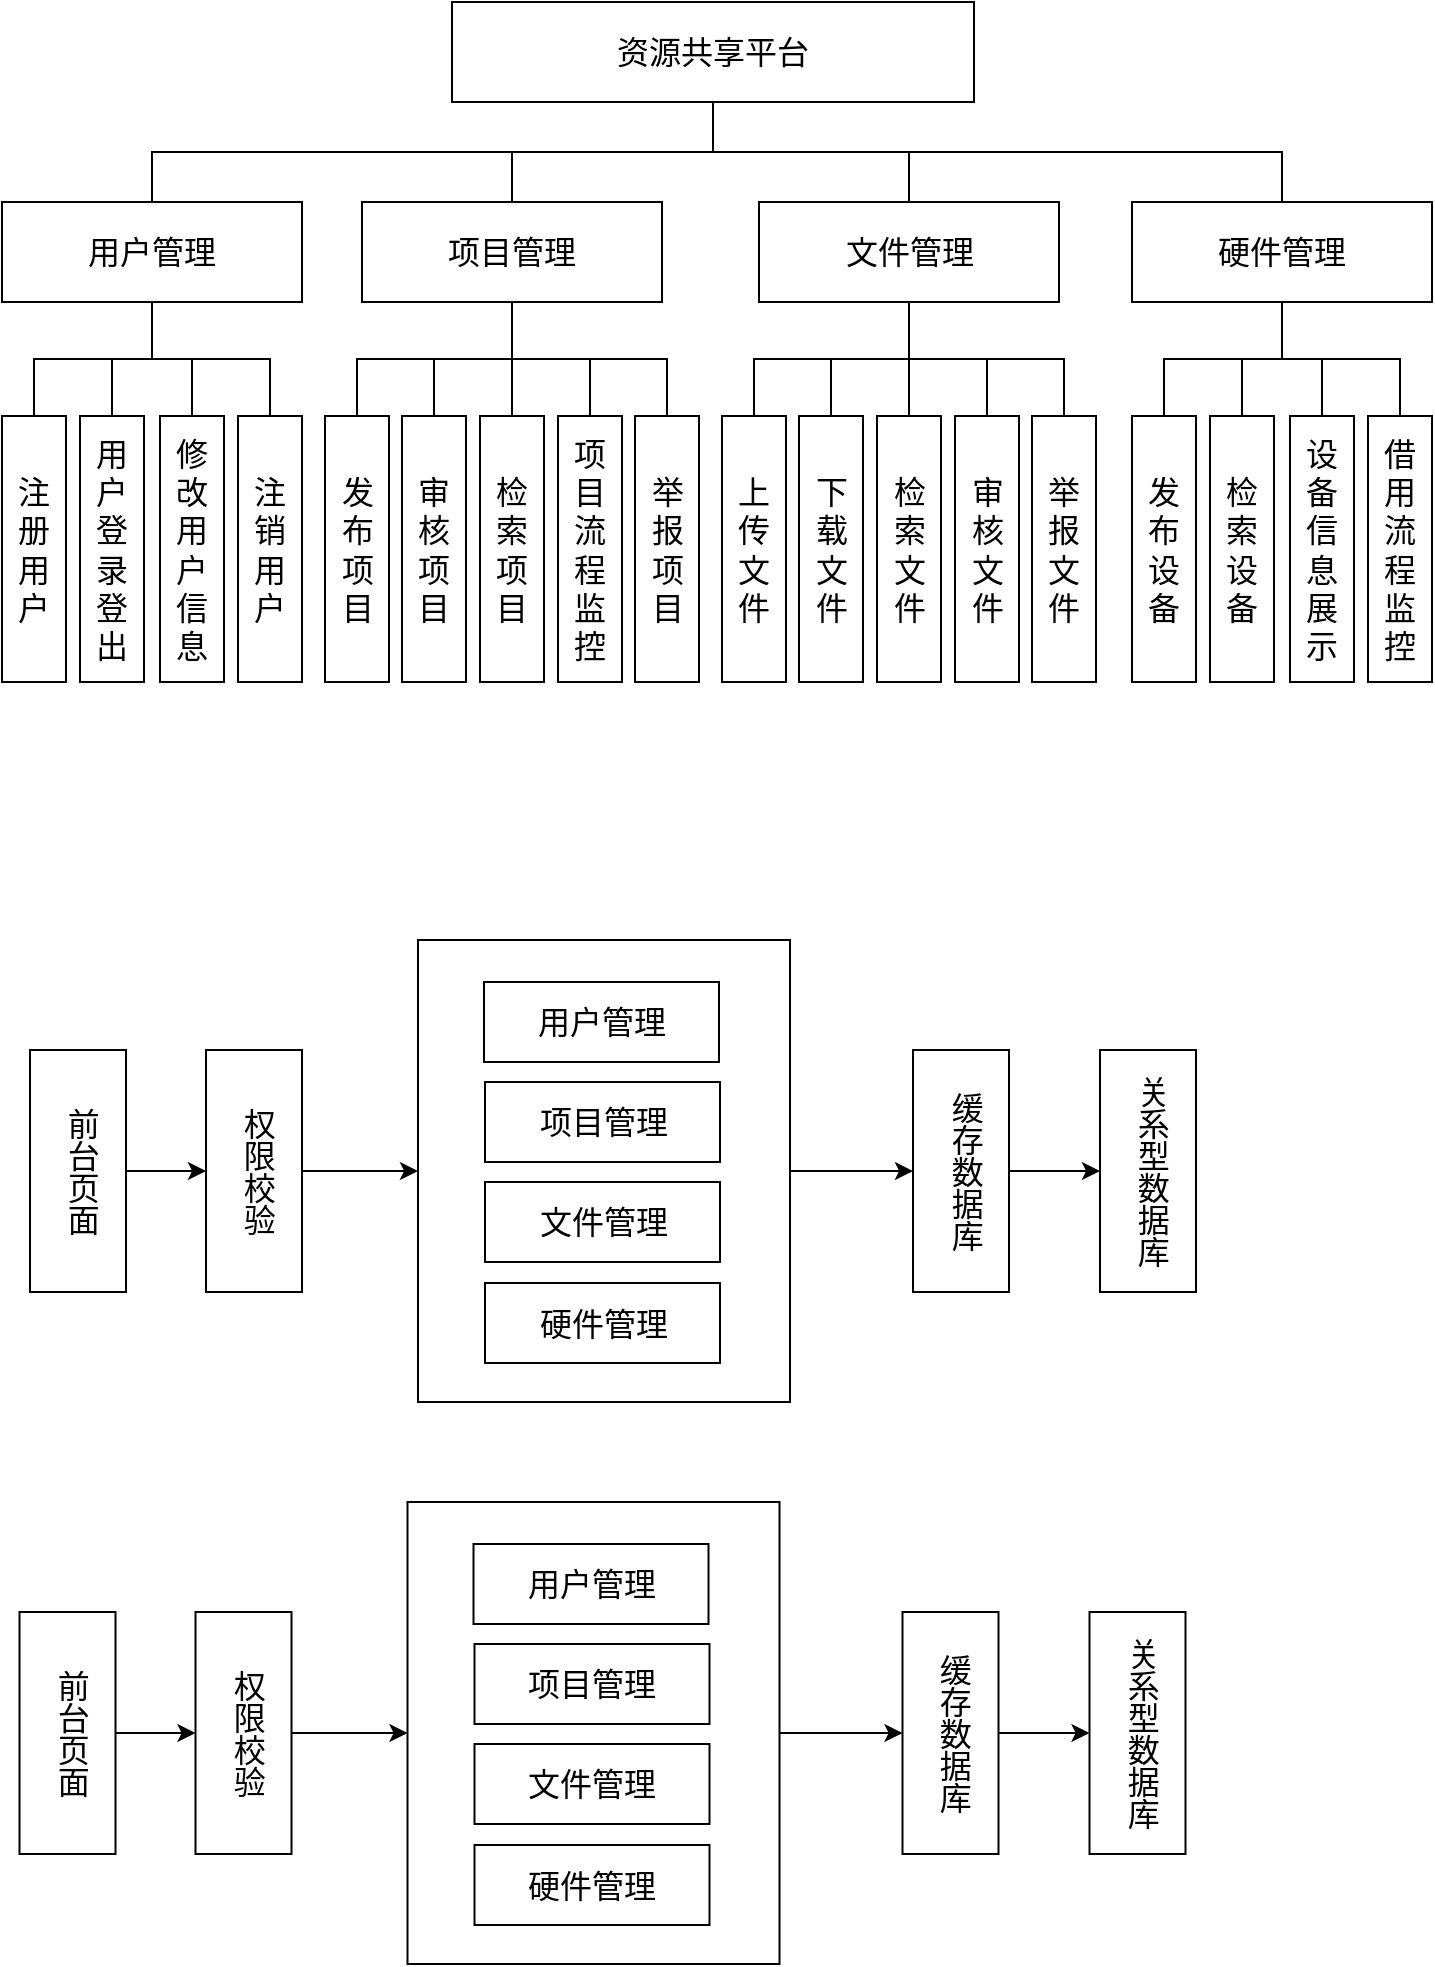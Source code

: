 <mxfile version="24.2.2" type="github">
  <diagram name="第 1 页" id="B37Alon7Snt6yuw_wCrL">
    <mxGraphModel dx="977" dy="573" grid="1" gridSize="10" guides="1" tooltips="1" connect="1" arrows="1" fold="1" page="1" pageScale="1" pageWidth="827" pageHeight="1169" math="0" shadow="0">
      <root>
        <mxCell id="0" />
        <mxCell id="1" parent="0" />
        <mxCell id="5x5rUgKwlO3JI9YjaT6--126" style="edgeStyle=orthogonalEdgeStyle;rounded=0;orthogonalLoop=1;jettySize=auto;html=1;endArrow=none;endFill=0;" parent="1" source="5x5rUgKwlO3JI9YjaT6--2" target="5x5rUgKwlO3JI9YjaT6--9" edge="1">
          <mxGeometry relative="1" as="geometry" />
        </mxCell>
        <mxCell id="5x5rUgKwlO3JI9YjaT6--127" style="edgeStyle=orthogonalEdgeStyle;rounded=0;orthogonalLoop=1;jettySize=auto;html=1;endArrow=none;endFill=0;" parent="1" source="5x5rUgKwlO3JI9YjaT6--2" target="5x5rUgKwlO3JI9YjaT6--14" edge="1">
          <mxGeometry relative="1" as="geometry" />
        </mxCell>
        <mxCell id="5x5rUgKwlO3JI9YjaT6--128" style="edgeStyle=orthogonalEdgeStyle;rounded=0;orthogonalLoop=1;jettySize=auto;html=1;endArrow=none;endFill=0;" parent="1" source="5x5rUgKwlO3JI9YjaT6--2" target="5x5rUgKwlO3JI9YjaT6--16" edge="1">
          <mxGeometry relative="1" as="geometry">
            <Array as="points">
              <mxPoint x="421" y="85" />
              <mxPoint x="705" y="85" />
            </Array>
          </mxGeometry>
        </mxCell>
        <mxCell id="5x5rUgKwlO3JI9YjaT6--129" style="edgeStyle=orthogonalEdgeStyle;rounded=0;orthogonalLoop=1;jettySize=auto;html=1;endArrow=none;endFill=0;" parent="1" source="5x5rUgKwlO3JI9YjaT6--2" target="5x5rUgKwlO3JI9YjaT6--3" edge="1">
          <mxGeometry relative="1" as="geometry">
            <Array as="points">
              <mxPoint x="421" y="85" />
              <mxPoint x="140" y="85" />
            </Array>
          </mxGeometry>
        </mxCell>
        <mxCell id="5x5rUgKwlO3JI9YjaT6--2" value="&lt;font style=&quot;font-size: 16px;&quot;&gt;资源共享平台&lt;/font&gt;" style="rounded=0;whiteSpace=wrap;html=1;" parent="1" vertex="1">
          <mxGeometry x="290" y="10" width="261" height="50" as="geometry" />
        </mxCell>
        <mxCell id="5x5rUgKwlO3JI9YjaT6--26" style="edgeStyle=orthogonalEdgeStyle;rounded=0;orthogonalLoop=1;jettySize=auto;html=1;endArrow=none;endFill=0;" parent="1" source="5x5rUgKwlO3JI9YjaT6--3" target="5x5rUgKwlO3JI9YjaT6--21" edge="1">
          <mxGeometry relative="1" as="geometry" />
        </mxCell>
        <mxCell id="5x5rUgKwlO3JI9YjaT6--27" style="edgeStyle=orthogonalEdgeStyle;rounded=0;orthogonalLoop=1;jettySize=auto;html=1;endArrow=none;endFill=0;" parent="1" source="5x5rUgKwlO3JI9YjaT6--3" target="5x5rUgKwlO3JI9YjaT6--22" edge="1">
          <mxGeometry relative="1" as="geometry" />
        </mxCell>
        <mxCell id="5x5rUgKwlO3JI9YjaT6--28" style="edgeStyle=orthogonalEdgeStyle;rounded=0;orthogonalLoop=1;jettySize=auto;html=1;endArrow=none;endFill=0;" parent="1" source="5x5rUgKwlO3JI9YjaT6--3" target="5x5rUgKwlO3JI9YjaT6--24" edge="1">
          <mxGeometry relative="1" as="geometry" />
        </mxCell>
        <mxCell id="5x5rUgKwlO3JI9YjaT6--29" style="edgeStyle=orthogonalEdgeStyle;rounded=0;orthogonalLoop=1;jettySize=auto;html=1;endArrow=none;endFill=0;" parent="1" source="5x5rUgKwlO3JI9YjaT6--3" target="5x5rUgKwlO3JI9YjaT6--25" edge="1">
          <mxGeometry relative="1" as="geometry" />
        </mxCell>
        <mxCell id="5x5rUgKwlO3JI9YjaT6--3" value="&lt;font style=&quot;font-size: 16px;&quot;&gt;用户管理&lt;/font&gt;" style="rounded=0;whiteSpace=wrap;html=1;" parent="1" vertex="1">
          <mxGeometry x="65" y="110" width="150" height="50" as="geometry" />
        </mxCell>
        <mxCell id="5x5rUgKwlO3JI9YjaT6--41" style="edgeStyle=orthogonalEdgeStyle;rounded=0;orthogonalLoop=1;jettySize=auto;html=1;endArrow=none;endFill=0;" parent="1" source="5x5rUgKwlO3JI9YjaT6--9" target="5x5rUgKwlO3JI9YjaT6--34" edge="1">
          <mxGeometry relative="1" as="geometry" />
        </mxCell>
        <mxCell id="5x5rUgKwlO3JI9YjaT6--42" style="edgeStyle=orthogonalEdgeStyle;rounded=0;orthogonalLoop=1;jettySize=auto;html=1;endArrow=none;endFill=0;" parent="1" source="5x5rUgKwlO3JI9YjaT6--9" target="5x5rUgKwlO3JI9YjaT6--33" edge="1">
          <mxGeometry relative="1" as="geometry" />
        </mxCell>
        <mxCell id="5x5rUgKwlO3JI9YjaT6--43" style="edgeStyle=orthogonalEdgeStyle;rounded=0;orthogonalLoop=1;jettySize=auto;html=1;entryX=0.5;entryY=0;entryDx=0;entryDy=0;endArrow=none;endFill=0;" parent="1" source="5x5rUgKwlO3JI9YjaT6--9" target="5x5rUgKwlO3JI9YjaT6--39" edge="1">
          <mxGeometry relative="1" as="geometry" />
        </mxCell>
        <mxCell id="5x5rUgKwlO3JI9YjaT6--44" style="edgeStyle=orthogonalEdgeStyle;rounded=0;orthogonalLoop=1;jettySize=auto;html=1;endArrow=none;endFill=0;" parent="1" source="5x5rUgKwlO3JI9YjaT6--9" target="5x5rUgKwlO3JI9YjaT6--31" edge="1">
          <mxGeometry relative="1" as="geometry" />
        </mxCell>
        <mxCell id="5x5rUgKwlO3JI9YjaT6--45" style="edgeStyle=orthogonalEdgeStyle;rounded=0;orthogonalLoop=1;jettySize=auto;html=1;endArrow=none;endFill=0;" parent="1" source="5x5rUgKwlO3JI9YjaT6--9" target="5x5rUgKwlO3JI9YjaT6--30" edge="1">
          <mxGeometry relative="1" as="geometry" />
        </mxCell>
        <mxCell id="5x5rUgKwlO3JI9YjaT6--9" value="&lt;font style=&quot;font-size: 16px;&quot;&gt;项目管理&lt;/font&gt;" style="rounded=0;whiteSpace=wrap;html=1;" parent="1" vertex="1">
          <mxGeometry x="245" y="110" width="150" height="50" as="geometry" />
        </mxCell>
        <mxCell id="5x5rUgKwlO3JI9YjaT6--57" style="edgeStyle=orthogonalEdgeStyle;rounded=0;orthogonalLoop=1;jettySize=auto;html=1;endArrow=none;endFill=0;" parent="1" source="5x5rUgKwlO3JI9YjaT6--14" target="5x5rUgKwlO3JI9YjaT6--55" edge="1">
          <mxGeometry relative="1" as="geometry" />
        </mxCell>
        <mxCell id="5x5rUgKwlO3JI9YjaT6--58" style="edgeStyle=orthogonalEdgeStyle;rounded=0;orthogonalLoop=1;jettySize=auto;html=1;entryX=0.5;entryY=0;entryDx=0;entryDy=0;endArrow=none;endFill=0;" parent="1" source="5x5rUgKwlO3JI9YjaT6--14" target="5x5rUgKwlO3JI9YjaT6--53" edge="1">
          <mxGeometry relative="1" as="geometry" />
        </mxCell>
        <mxCell id="5x5rUgKwlO3JI9YjaT6--59" style="edgeStyle=orthogonalEdgeStyle;rounded=0;orthogonalLoop=1;jettySize=auto;html=1;endArrow=none;endFill=0;" parent="1" source="5x5rUgKwlO3JI9YjaT6--14" target="5x5rUgKwlO3JI9YjaT6--52" edge="1">
          <mxGeometry relative="1" as="geometry" />
        </mxCell>
        <mxCell id="5x5rUgKwlO3JI9YjaT6--60" style="edgeStyle=orthogonalEdgeStyle;rounded=0;orthogonalLoop=1;jettySize=auto;html=1;entryX=0.5;entryY=0;entryDx=0;entryDy=0;endArrow=none;endFill=0;" parent="1" source="5x5rUgKwlO3JI9YjaT6--14" target="5x5rUgKwlO3JI9YjaT6--54" edge="1">
          <mxGeometry relative="1" as="geometry" />
        </mxCell>
        <mxCell id="5x5rUgKwlO3JI9YjaT6--61" style="edgeStyle=orthogonalEdgeStyle;rounded=0;orthogonalLoop=1;jettySize=auto;html=1;entryX=0.5;entryY=0;entryDx=0;entryDy=0;endArrow=none;endFill=0;" parent="1" source="5x5rUgKwlO3JI9YjaT6--14" target="5x5rUgKwlO3JI9YjaT6--56" edge="1">
          <mxGeometry relative="1" as="geometry" />
        </mxCell>
        <mxCell id="5x5rUgKwlO3JI9YjaT6--14" value="&lt;font style=&quot;font-size: 16px;&quot;&gt;文件管理&lt;/font&gt;" style="rounded=0;whiteSpace=wrap;html=1;" parent="1" vertex="1">
          <mxGeometry x="443.5" y="110" width="150" height="50" as="geometry" />
        </mxCell>
        <mxCell id="5x5rUgKwlO3JI9YjaT6--68" style="edgeStyle=orthogonalEdgeStyle;rounded=0;orthogonalLoop=1;jettySize=auto;html=1;endArrow=none;endFill=0;" parent="1" source="5x5rUgKwlO3JI9YjaT6--16" target="5x5rUgKwlO3JI9YjaT6--62" edge="1">
          <mxGeometry relative="1" as="geometry" />
        </mxCell>
        <mxCell id="5x5rUgKwlO3JI9YjaT6--69" style="edgeStyle=orthogonalEdgeStyle;rounded=0;orthogonalLoop=1;jettySize=auto;html=1;endArrow=none;endFill=0;" parent="1" source="5x5rUgKwlO3JI9YjaT6--16" target="5x5rUgKwlO3JI9YjaT6--63" edge="1">
          <mxGeometry relative="1" as="geometry" />
        </mxCell>
        <mxCell id="5x5rUgKwlO3JI9YjaT6--70" style="edgeStyle=orthogonalEdgeStyle;rounded=0;orthogonalLoop=1;jettySize=auto;html=1;endArrow=none;endFill=0;" parent="1" source="5x5rUgKwlO3JI9YjaT6--16" target="5x5rUgKwlO3JI9YjaT6--65" edge="1">
          <mxGeometry relative="1" as="geometry" />
        </mxCell>
        <mxCell id="5x5rUgKwlO3JI9YjaT6--71" style="edgeStyle=orthogonalEdgeStyle;rounded=0;orthogonalLoop=1;jettySize=auto;html=1;endArrow=none;endFill=0;" parent="1" source="5x5rUgKwlO3JI9YjaT6--16" target="5x5rUgKwlO3JI9YjaT6--64" edge="1">
          <mxGeometry relative="1" as="geometry" />
        </mxCell>
        <mxCell id="5x5rUgKwlO3JI9YjaT6--16" value="&lt;span style=&quot;font-size: 16px;&quot;&gt;硬件管理&lt;/span&gt;" style="rounded=0;whiteSpace=wrap;html=1;" parent="1" vertex="1">
          <mxGeometry x="630" y="110" width="150" height="50" as="geometry" />
        </mxCell>
        <mxCell id="5x5rUgKwlO3JI9YjaT6--21" value="&lt;span style=&quot;font-size: 16px;&quot;&gt;注册用户&lt;/span&gt;" style="rounded=0;whiteSpace=wrap;html=1;" parent="1" vertex="1">
          <mxGeometry x="65" y="217" width="32" height="133" as="geometry" />
        </mxCell>
        <mxCell id="5x5rUgKwlO3JI9YjaT6--22" value="&lt;span style=&quot;font-size: 16px;&quot;&gt;用户登录登出&lt;/span&gt;" style="rounded=0;whiteSpace=wrap;html=1;" parent="1" vertex="1">
          <mxGeometry x="104" y="217" width="32" height="133" as="geometry" />
        </mxCell>
        <mxCell id="5x5rUgKwlO3JI9YjaT6--24" value="&lt;span style=&quot;font-size: 16px;&quot;&gt;修改用户信息&lt;/span&gt;" style="rounded=0;whiteSpace=wrap;html=1;" parent="1" vertex="1">
          <mxGeometry x="144" y="217" width="32" height="133" as="geometry" />
        </mxCell>
        <mxCell id="5x5rUgKwlO3JI9YjaT6--25" value="&lt;span style=&quot;font-size: 16px;&quot;&gt;注销用户&lt;/span&gt;" style="rounded=0;whiteSpace=wrap;html=1;" parent="1" vertex="1">
          <mxGeometry x="183" y="217" width="32" height="133" as="geometry" />
        </mxCell>
        <mxCell id="5x5rUgKwlO3JI9YjaT6--30" value="&lt;span style=&quot;font-size: 16px;&quot;&gt;发布项目&lt;/span&gt;" style="rounded=0;whiteSpace=wrap;html=1;" parent="1" vertex="1">
          <mxGeometry x="226.5" y="217" width="32" height="133" as="geometry" />
        </mxCell>
        <mxCell id="5x5rUgKwlO3JI9YjaT6--31" value="&lt;span style=&quot;font-size: 16px;&quot;&gt;审核项目&lt;/span&gt;" style="rounded=0;whiteSpace=wrap;html=1;" parent="1" vertex="1">
          <mxGeometry x="265" y="217" width="32" height="133" as="geometry" />
        </mxCell>
        <mxCell id="5x5rUgKwlO3JI9YjaT6--33" value="&lt;span style=&quot;font-size: 16px;&quot;&gt;项目流程监控&lt;/span&gt;" style="rounded=0;whiteSpace=wrap;html=1;" parent="1" vertex="1">
          <mxGeometry x="343" y="217" width="32" height="133" as="geometry" />
        </mxCell>
        <mxCell id="5x5rUgKwlO3JI9YjaT6--34" value="&lt;span style=&quot;font-size: 16px;&quot;&gt;检索项目&lt;/span&gt;" style="rounded=0;whiteSpace=wrap;html=1;" parent="1" vertex="1">
          <mxGeometry x="304" y="217" width="32" height="133" as="geometry" />
        </mxCell>
        <mxCell id="5x5rUgKwlO3JI9YjaT6--39" value="&lt;span style=&quot;font-size: 16px;&quot;&gt;举报项目&lt;/span&gt;" style="rounded=0;whiteSpace=wrap;html=1;" parent="1" vertex="1">
          <mxGeometry x="381.5" y="217" width="32" height="133" as="geometry" />
        </mxCell>
        <mxCell id="5x5rUgKwlO3JI9YjaT6--52" value="&lt;span style=&quot;font-size: 16px;&quot;&gt;上传文件&lt;/span&gt;" style="rounded=0;whiteSpace=wrap;html=1;" parent="1" vertex="1">
          <mxGeometry x="425" y="217" width="32" height="133" as="geometry" />
        </mxCell>
        <mxCell id="5x5rUgKwlO3JI9YjaT6--53" value="&lt;span style=&quot;font-size: 16px;&quot;&gt;下载文件&lt;/span&gt;" style="rounded=0;whiteSpace=wrap;html=1;" parent="1" vertex="1">
          <mxGeometry x="463.5" y="217" width="32" height="133" as="geometry" />
        </mxCell>
        <mxCell id="5x5rUgKwlO3JI9YjaT6--54" value="&lt;span style=&quot;font-size: 16px;&quot;&gt;审核文件&lt;/span&gt;" style="rounded=0;whiteSpace=wrap;html=1;" parent="1" vertex="1">
          <mxGeometry x="541.5" y="217" width="32" height="133" as="geometry" />
        </mxCell>
        <mxCell id="5x5rUgKwlO3JI9YjaT6--55" value="&lt;span style=&quot;font-size: 16px;&quot;&gt;检索文件&lt;/span&gt;" style="rounded=0;whiteSpace=wrap;html=1;" parent="1" vertex="1">
          <mxGeometry x="502.5" y="217" width="32" height="133" as="geometry" />
        </mxCell>
        <mxCell id="5x5rUgKwlO3JI9YjaT6--56" value="&lt;span style=&quot;font-size: 16px;&quot;&gt;举报文件&lt;/span&gt;" style="rounded=0;whiteSpace=wrap;html=1;" parent="1" vertex="1">
          <mxGeometry x="580" y="217" width="32" height="133" as="geometry" />
        </mxCell>
        <mxCell id="5x5rUgKwlO3JI9YjaT6--62" value="&lt;span style=&quot;font-size: 16px;&quot;&gt;发布设备&lt;/span&gt;" style="rounded=0;whiteSpace=wrap;html=1;" parent="1" vertex="1">
          <mxGeometry x="630" y="217" width="32" height="133" as="geometry" />
        </mxCell>
        <mxCell id="5x5rUgKwlO3JI9YjaT6--63" value="&lt;span style=&quot;font-size: 16px;&quot;&gt;检索设备&lt;/span&gt;" style="rounded=0;whiteSpace=wrap;html=1;" parent="1" vertex="1">
          <mxGeometry x="669" y="217" width="32" height="133" as="geometry" />
        </mxCell>
        <mxCell id="5x5rUgKwlO3JI9YjaT6--64" value="&lt;span style=&quot;font-size: 16px;&quot;&gt;借用流程监控&lt;/span&gt;" style="rounded=0;whiteSpace=wrap;html=1;" parent="1" vertex="1">
          <mxGeometry x="748" y="217" width="32" height="133" as="geometry" />
        </mxCell>
        <mxCell id="5x5rUgKwlO3JI9YjaT6--65" value="&lt;span style=&quot;font-size: 16px;&quot;&gt;设备信息展示&lt;/span&gt;" style="rounded=0;whiteSpace=wrap;html=1;" parent="1" vertex="1">
          <mxGeometry x="709" y="217" width="32" height="133" as="geometry" />
        </mxCell>
        <mxCell id="5x5rUgKwlO3JI9YjaT6--142" style="edgeStyle=orthogonalEdgeStyle;rounded=0;orthogonalLoop=1;jettySize=auto;html=1;" parent="1" source="5x5rUgKwlO3JI9YjaT6--130" target="5x5rUgKwlO3JI9YjaT6--137" edge="1">
          <mxGeometry relative="1" as="geometry" />
        </mxCell>
        <mxCell id="5x5rUgKwlO3JI9YjaT6--130" value="&lt;p style=&quot;line-height: 140%;&quot;&gt;&lt;font style=&quot;font-size: 16px;&quot;&gt;前台页面&lt;/font&gt;&lt;/p&gt;" style="rounded=0;whiteSpace=wrap;html=1;spacing=3;align=center;horizontal=1;textDirection=vertical-lr;fontFamily=Verdana;verticalAlign=middle;fontStyle=0" parent="1" vertex="1">
          <mxGeometry x="79" y="534" width="48" height="121" as="geometry" />
        </mxCell>
        <mxCell id="5x5rUgKwlO3JI9YjaT6--145" style="edgeStyle=orthogonalEdgeStyle;rounded=0;orthogonalLoop=1;jettySize=auto;html=1;" parent="1" source="5x5rUgKwlO3JI9YjaT6--132" target="5x5rUgKwlO3JI9YjaT6--140" edge="1">
          <mxGeometry relative="1" as="geometry" />
        </mxCell>
        <mxCell id="5x5rUgKwlO3JI9YjaT6--132" value="" style="rounded=0;whiteSpace=wrap;html=1;" parent="1" vertex="1">
          <mxGeometry x="273" y="479" width="186" height="231" as="geometry" />
        </mxCell>
        <mxCell id="5x5rUgKwlO3JI9YjaT6--133" value="&lt;span style=&quot;font-size: 16px;&quot;&gt;用户管理&lt;/span&gt;" style="rounded=0;whiteSpace=wrap;html=1;" parent="1" vertex="1">
          <mxGeometry x="306" y="500" width="117.5" height="40" as="geometry" />
        </mxCell>
        <mxCell id="5x5rUgKwlO3JI9YjaT6--144" style="edgeStyle=orthogonalEdgeStyle;rounded=0;orthogonalLoop=1;jettySize=auto;html=1;entryX=0;entryY=0.5;entryDx=0;entryDy=0;" parent="1" source="5x5rUgKwlO3JI9YjaT6--137" target="5x5rUgKwlO3JI9YjaT6--132" edge="1">
          <mxGeometry relative="1" as="geometry" />
        </mxCell>
        <mxCell id="5x5rUgKwlO3JI9YjaT6--137" value="&lt;p style=&quot;line-height: 140%;&quot;&gt;&lt;span style=&quot;font-size: 16px;&quot;&gt;权限校验&lt;/span&gt;&lt;br&gt;&lt;/p&gt;" style="rounded=0;whiteSpace=wrap;html=1;spacing=3;align=center;horizontal=1;textDirection=vertical-lr;fontFamily=Verdana;verticalAlign=middle;fontStyle=0" parent="1" vertex="1">
          <mxGeometry x="167" y="534" width="48" height="121" as="geometry" />
        </mxCell>
        <mxCell id="5x5rUgKwlO3JI9YjaT6--138" value="&lt;span style=&quot;font-size: 16px;&quot;&gt;项目管理&lt;/span&gt;" style="rounded=0;whiteSpace=wrap;html=1;" parent="1" vertex="1">
          <mxGeometry x="306.5" y="550" width="117.5" height="40" as="geometry" />
        </mxCell>
        <mxCell id="5x5rUgKwlO3JI9YjaT6--139" value="&lt;span style=&quot;font-size: 16px;&quot;&gt;文件管理&lt;/span&gt;" style="rounded=0;whiteSpace=wrap;html=1;" parent="1" vertex="1">
          <mxGeometry x="306.5" y="600" width="117.5" height="40" as="geometry" />
        </mxCell>
        <mxCell id="5x5rUgKwlO3JI9YjaT6--146" style="edgeStyle=orthogonalEdgeStyle;rounded=0;orthogonalLoop=1;jettySize=auto;html=1;" parent="1" source="5x5rUgKwlO3JI9YjaT6--140" target="5x5rUgKwlO3JI9YjaT6--141" edge="1">
          <mxGeometry relative="1" as="geometry" />
        </mxCell>
        <mxCell id="5x5rUgKwlO3JI9YjaT6--140" value="&lt;p style=&quot;line-height: 140%;&quot;&gt;&lt;span style=&quot;font-size: 16px;&quot;&gt;缓存数据库&lt;/span&gt;&lt;/p&gt;" style="rounded=0;whiteSpace=wrap;html=1;spacing=3;align=center;horizontal=1;textDirection=vertical-lr;fontFamily=Verdana;verticalAlign=middle;fontStyle=0" parent="1" vertex="1">
          <mxGeometry x="520.5" y="534" width="48" height="121" as="geometry" />
        </mxCell>
        <mxCell id="5x5rUgKwlO3JI9YjaT6--141" value="&lt;p style=&quot;line-height: 140%;&quot;&gt;&lt;span style=&quot;font-size: 16px;&quot;&gt;关系型数据库&lt;/span&gt;&lt;/p&gt;" style="rounded=0;whiteSpace=wrap;html=1;spacing=3;align=center;horizontal=1;textDirection=vertical-lr;fontFamily=Verdana;verticalAlign=middle;fontStyle=0" parent="1" vertex="1">
          <mxGeometry x="614" y="534" width="48" height="121" as="geometry" />
        </mxCell>
        <mxCell id="5x5rUgKwlO3JI9YjaT6--147" value="&lt;span style=&quot;font-size: 16px;&quot;&gt;硬件管理&lt;/span&gt;" style="rounded=0;whiteSpace=wrap;html=1;" parent="1" vertex="1">
          <mxGeometry x="306.5" y="650.5" width="117.5" height="40" as="geometry" />
        </mxCell>
        <mxCell id="dFv476BKlmeszd2uPR6S-1" style="edgeStyle=orthogonalEdgeStyle;rounded=0;orthogonalLoop=1;jettySize=auto;html=1;" edge="1" parent="1" source="dFv476BKlmeszd2uPR6S-2" target="dFv476BKlmeszd2uPR6S-7">
          <mxGeometry relative="1" as="geometry" />
        </mxCell>
        <mxCell id="dFv476BKlmeszd2uPR6S-2" value="&lt;p style=&quot;line-height: 140%;&quot;&gt;&lt;font style=&quot;font-size: 16px;&quot;&gt;前台页面&lt;/font&gt;&lt;/p&gt;" style="rounded=0;whiteSpace=wrap;html=1;spacing=3;align=center;horizontal=1;textDirection=vertical-lr;fontFamily=Verdana;verticalAlign=middle;fontStyle=0" vertex="1" parent="1">
          <mxGeometry x="73.75" y="815" width="48" height="121" as="geometry" />
        </mxCell>
        <mxCell id="dFv476BKlmeszd2uPR6S-3" style="edgeStyle=orthogonalEdgeStyle;rounded=0;orthogonalLoop=1;jettySize=auto;html=1;" edge="1" parent="1" source="dFv476BKlmeszd2uPR6S-4" target="dFv476BKlmeszd2uPR6S-11">
          <mxGeometry relative="1" as="geometry" />
        </mxCell>
        <mxCell id="dFv476BKlmeszd2uPR6S-4" value="" style="rounded=0;whiteSpace=wrap;html=1;" vertex="1" parent="1">
          <mxGeometry x="267.75" y="760" width="186" height="231" as="geometry" />
        </mxCell>
        <mxCell id="dFv476BKlmeszd2uPR6S-5" value="&lt;span style=&quot;font-size: 16px;&quot;&gt;用户管理&lt;/span&gt;" style="rounded=0;whiteSpace=wrap;html=1;" vertex="1" parent="1">
          <mxGeometry x="300.75" y="781" width="117.5" height="40" as="geometry" />
        </mxCell>
        <mxCell id="dFv476BKlmeszd2uPR6S-6" style="edgeStyle=orthogonalEdgeStyle;rounded=0;orthogonalLoop=1;jettySize=auto;html=1;entryX=0;entryY=0.5;entryDx=0;entryDy=0;" edge="1" parent="1" source="dFv476BKlmeszd2uPR6S-7" target="dFv476BKlmeszd2uPR6S-4">
          <mxGeometry relative="1" as="geometry" />
        </mxCell>
        <mxCell id="dFv476BKlmeszd2uPR6S-7" value="&lt;p style=&quot;line-height: 140%;&quot;&gt;&lt;span style=&quot;font-size: 16px;&quot;&gt;权限校验&lt;/span&gt;&lt;br&gt;&lt;/p&gt;" style="rounded=0;whiteSpace=wrap;html=1;spacing=3;align=center;horizontal=1;textDirection=vertical-lr;fontFamily=Verdana;verticalAlign=middle;fontStyle=0" vertex="1" parent="1">
          <mxGeometry x="161.75" y="815" width="48" height="121" as="geometry" />
        </mxCell>
        <mxCell id="dFv476BKlmeszd2uPR6S-8" value="&lt;span style=&quot;font-size: 16px;&quot;&gt;项目管理&lt;/span&gt;" style="rounded=0;whiteSpace=wrap;html=1;" vertex="1" parent="1">
          <mxGeometry x="301.25" y="831" width="117.5" height="40" as="geometry" />
        </mxCell>
        <mxCell id="dFv476BKlmeszd2uPR6S-9" value="&lt;span style=&quot;font-size: 16px;&quot;&gt;文件管理&lt;/span&gt;" style="rounded=0;whiteSpace=wrap;html=1;" vertex="1" parent="1">
          <mxGeometry x="301.25" y="881" width="117.5" height="40" as="geometry" />
        </mxCell>
        <mxCell id="dFv476BKlmeszd2uPR6S-10" style="edgeStyle=orthogonalEdgeStyle;rounded=0;orthogonalLoop=1;jettySize=auto;html=1;" edge="1" parent="1" source="dFv476BKlmeszd2uPR6S-11" target="dFv476BKlmeszd2uPR6S-12">
          <mxGeometry relative="1" as="geometry" />
        </mxCell>
        <mxCell id="dFv476BKlmeszd2uPR6S-11" value="&lt;p style=&quot;line-height: 140%;&quot;&gt;&lt;span style=&quot;font-size: 16px;&quot;&gt;缓存数据库&lt;/span&gt;&lt;/p&gt;" style="rounded=0;whiteSpace=wrap;html=1;spacing=3;align=center;horizontal=1;textDirection=vertical-lr;fontFamily=Verdana;verticalAlign=middle;fontStyle=0" vertex="1" parent="1">
          <mxGeometry x="515.25" y="815" width="48" height="121" as="geometry" />
        </mxCell>
        <mxCell id="dFv476BKlmeszd2uPR6S-12" value="&lt;p style=&quot;line-height: 140%;&quot;&gt;&lt;span style=&quot;font-size: 16px;&quot;&gt;关系型数据库&lt;/span&gt;&lt;/p&gt;" style="rounded=0;whiteSpace=wrap;html=1;spacing=3;align=center;horizontal=1;textDirection=vertical-lr;fontFamily=Verdana;verticalAlign=middle;fontStyle=0" vertex="1" parent="1">
          <mxGeometry x="608.75" y="815" width="48" height="121" as="geometry" />
        </mxCell>
        <mxCell id="dFv476BKlmeszd2uPR6S-13" value="&lt;span style=&quot;font-size: 16px;&quot;&gt;硬件管理&lt;/span&gt;" style="rounded=0;whiteSpace=wrap;html=1;" vertex="1" parent="1">
          <mxGeometry x="301.25" y="931.5" width="117.5" height="40" as="geometry" />
        </mxCell>
      </root>
    </mxGraphModel>
  </diagram>
</mxfile>

